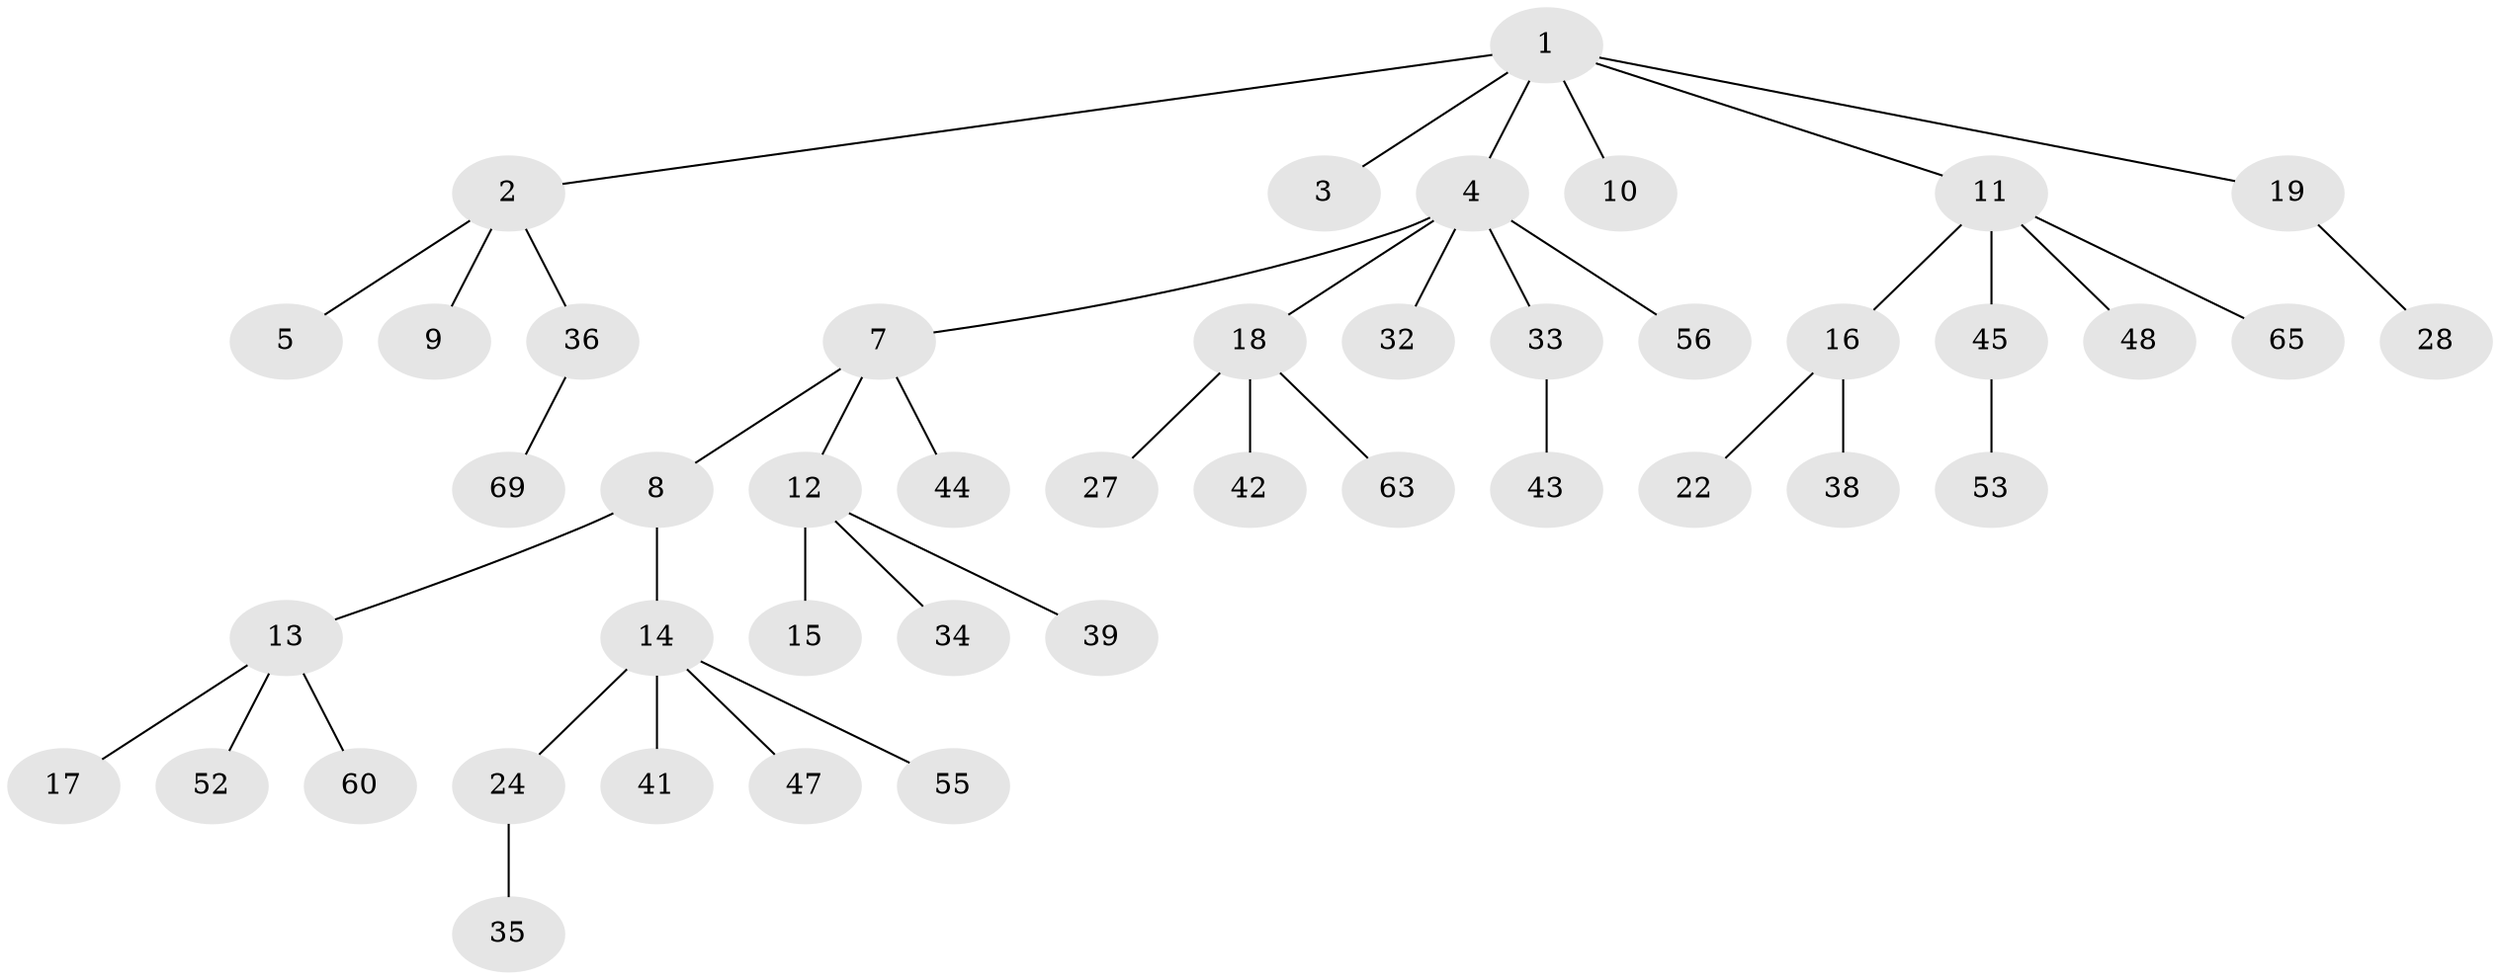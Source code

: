 // original degree distribution, {6: 0.028985507246376812, 4: 0.08695652173913043, 2: 0.2463768115942029, 1: 0.5072463768115942, 3: 0.10144927536231885, 5: 0.028985507246376812}
// Generated by graph-tools (version 1.1) at 2025/42/03/06/25 10:42:03]
// undirected, 44 vertices, 43 edges
graph export_dot {
graph [start="1"]
  node [color=gray90,style=filled];
  1;
  2 [super="+6"];
  3 [super="+67"];
  4 [super="+49"];
  5;
  7 [super="+20"];
  8 [super="+31"];
  9 [super="+66"];
  10 [super="+30"];
  11 [super="+46"];
  12 [super="+26"];
  13 [super="+23"];
  14 [super="+21"];
  15;
  16 [super="+29"];
  17 [super="+51"];
  18 [super="+25"];
  19 [super="+59"];
  22;
  24 [super="+62"];
  27 [super="+50"];
  28 [super="+61"];
  32;
  33 [super="+40"];
  34;
  35 [super="+68"];
  36 [super="+37"];
  38;
  39;
  41;
  42 [super="+54"];
  43;
  44;
  45 [super="+57"];
  47;
  48;
  52;
  53 [super="+58"];
  55;
  56 [super="+64"];
  60;
  63;
  65;
  69;
  1 -- 2;
  1 -- 3;
  1 -- 4;
  1 -- 10;
  1 -- 11;
  1 -- 19;
  2 -- 5;
  2 -- 9;
  2 -- 36;
  4 -- 7;
  4 -- 18;
  4 -- 32;
  4 -- 33;
  4 -- 56;
  7 -- 8;
  7 -- 12;
  7 -- 44;
  8 -- 13;
  8 -- 14;
  11 -- 16;
  11 -- 45;
  11 -- 48;
  11 -- 65;
  12 -- 15;
  12 -- 34;
  12 -- 39;
  13 -- 17;
  13 -- 52;
  13 -- 60;
  14 -- 24;
  14 -- 47;
  14 -- 55;
  14 -- 41;
  16 -- 22;
  16 -- 38;
  18 -- 27;
  18 -- 63;
  18 -- 42;
  19 -- 28;
  24 -- 35;
  33 -- 43;
  36 -- 69;
  45 -- 53;
}
